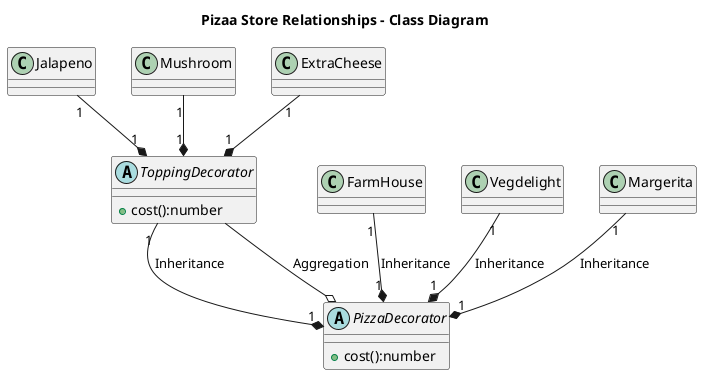 @startuml

title Pizaa Store Relationships - Class Diagram


abstract class PizzaDecorator {
  +cost():number
}

abstract class ToppingDecorator {
  +cost():number
}

class Margerita
class Vegdelight
class FarmHouse
class ExtraCheese
class Mushroom
Class Jalapeno


PizzaDecorator "1" *-up- "1" Margerita: Inheritance
PizzaDecorator "1" *-up- "1" Vegdelight: Inheritance
PizzaDecorator "1" *-up- "1" FarmHouse: Inheritance
PizzaDecorator "1" *-up- "1" ToppingDecorator: Inheritance
PizzaDecorator o-- ToppingDecorator:Aggregation
ToppingDecorator "1" *-up- "1" ExtraCheese
ToppingDecorator "1" *-up- "1" Mushroom
ToppingDecorator "1" *-up- "1" Jalapeno

@enduml